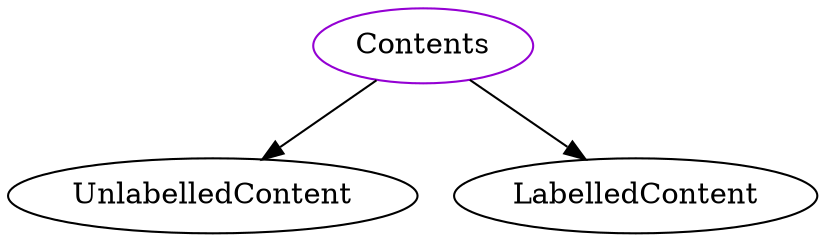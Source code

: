digraph contents{
Contents -> UnlabelledContent;
Contents -> LabelledContent;
Contents	[shape=oval, color=darkviolet, label="Contents"];
}
